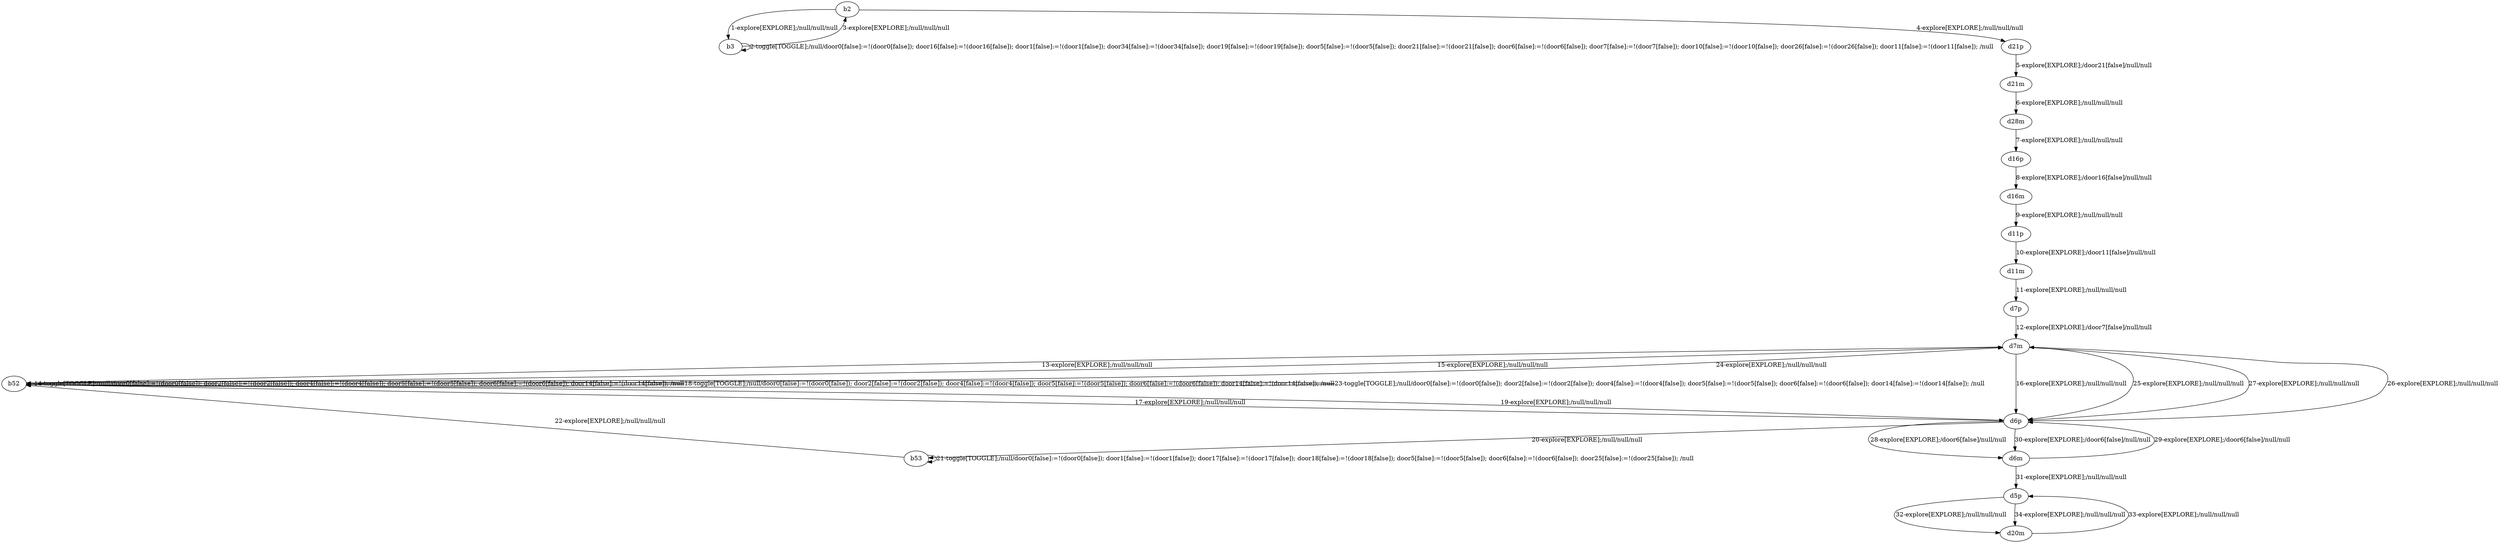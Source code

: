 # Total number of goals covered by this test: 8
# d7m --> b52
# d6p --> d7m
# b52 --> b52
# d6p --> b53
# b52 --> d6p
# d7m --> d6p
# d6p --> b52
# b52 --> d7m

digraph g {
"b2" -> "b3" [label = "1-explore[EXPLORE];/null/null/null"];
"b3" -> "b3" [label = "2-toggle[TOGGLE];/null/door0[false]:=!(door0[false]); door16[false]:=!(door16[false]); door1[false]:=!(door1[false]); door34[false]:=!(door34[false]); door19[false]:=!(door19[false]); door5[false]:=!(door5[false]); door21[false]:=!(door21[false]); door6[false]:=!(door6[false]); door7[false]:=!(door7[false]); door10[false]:=!(door10[false]); door26[false]:=!(door26[false]); door11[false]:=!(door11[false]); /null"];
"b3" -> "b2" [label = "3-explore[EXPLORE];/null/null/null"];
"b2" -> "d21p" [label = "4-explore[EXPLORE];/null/null/null"];
"d21p" -> "d21m" [label = "5-explore[EXPLORE];/door21[false]/null/null"];
"d21m" -> "d28m" [label = "6-explore[EXPLORE];/null/null/null"];
"d28m" -> "d16p" [label = "7-explore[EXPLORE];/null/null/null"];
"d16p" -> "d16m" [label = "8-explore[EXPLORE];/door16[false]/null/null"];
"d16m" -> "d11p" [label = "9-explore[EXPLORE];/null/null/null"];
"d11p" -> "d11m" [label = "10-explore[EXPLORE];/door11[false]/null/null"];
"d11m" -> "d7p" [label = "11-explore[EXPLORE];/null/null/null"];
"d7p" -> "d7m" [label = "12-explore[EXPLORE];/door7[false]/null/null"];
"d7m" -> "b52" [label = "13-explore[EXPLORE];/null/null/null"];
"b52" -> "b52" [label = "14-toggle[TOGGLE];/null/door0[false]:=!(door0[false]); door2[false]:=!(door2[false]); door4[false]:=!(door4[false]); door5[false]:=!(door5[false]); door6[false]:=!(door6[false]); door14[false]:=!(door14[false]); /null"];
"b52" -> "d7m" [label = "15-explore[EXPLORE];/null/null/null"];
"d7m" -> "d6p" [label = "16-explore[EXPLORE];/null/null/null"];
"d6p" -> "b52" [label = "17-explore[EXPLORE];/null/null/null"];
"b52" -> "b52" [label = "18-toggle[TOGGLE];/null/door0[false]:=!(door0[false]); door2[false]:=!(door2[false]); door4[false]:=!(door4[false]); door5[false]:=!(door5[false]); door6[false]:=!(door6[false]); door14[false]:=!(door14[false]); /null"];
"b52" -> "d6p" [label = "19-explore[EXPLORE];/null/null/null"];
"d6p" -> "b53" [label = "20-explore[EXPLORE];/null/null/null"];
"b53" -> "b53" [label = "21-toggle[TOGGLE];/null/door0[false]:=!(door0[false]); door1[false]:=!(door1[false]); door17[false]:=!(door17[false]); door18[false]:=!(door18[false]); door5[false]:=!(door5[false]); door6[false]:=!(door6[false]); door25[false]:=!(door25[false]); /null"];
"b53" -> "b52" [label = "22-explore[EXPLORE];/null/null/null"];
"b52" -> "b52" [label = "23-toggle[TOGGLE];/null/door0[false]:=!(door0[false]); door2[false]:=!(door2[false]); door4[false]:=!(door4[false]); door5[false]:=!(door5[false]); door6[false]:=!(door6[false]); door14[false]:=!(door14[false]); /null"];
"b52" -> "d7m" [label = "24-explore[EXPLORE];/null/null/null"];
"d7m" -> "d6p" [label = "25-explore[EXPLORE];/null/null/null"];
"d6p" -> "d7m" [label = "26-explore[EXPLORE];/null/null/null"];
"d7m" -> "d6p" [label = "27-explore[EXPLORE];/null/null/null"];
"d6p" -> "d6m" [label = "28-explore[EXPLORE];/door6[false]/null/null"];
"d6m" -> "d6p" [label = "29-explore[EXPLORE];/door6[false]/null/null"];
"d6p" -> "d6m" [label = "30-explore[EXPLORE];/door6[false]/null/null"];
"d6m" -> "d5p" [label = "31-explore[EXPLORE];/null/null/null"];
"d5p" -> "d20m" [label = "32-explore[EXPLORE];/null/null/null"];
"d20m" -> "d5p" [label = "33-explore[EXPLORE];/null/null/null"];
"d5p" -> "d20m" [label = "34-explore[EXPLORE];/null/null/null"];
}